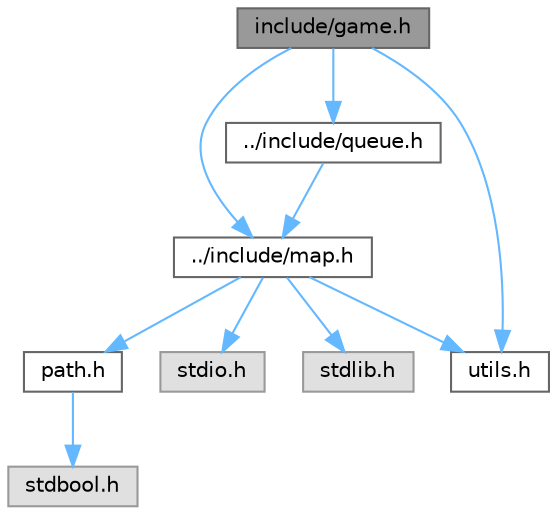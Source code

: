 digraph "include/game.h"
{
 // LATEX_PDF_SIZE
  bgcolor="transparent";
  edge [fontname=Helvetica,fontsize=10,labelfontname=Helvetica,labelfontsize=10];
  node [fontname=Helvetica,fontsize=10,shape=box,height=0.2,width=0.4];
  Node1 [label="include/game.h",height=0.2,width=0.4,color="gray40", fillcolor="grey60", style="filled", fontcolor="black",tooltip=" "];
  Node1 -> Node2 [color="steelblue1",style="solid"];
  Node2 [label="../include/map.h",height=0.2,width=0.4,color="grey40", fillcolor="white", style="filled",URL="$map_8h.html",tooltip="File containing all most of the functions used with the map."];
  Node2 -> Node3 [color="steelblue1",style="solid"];
  Node3 [label="path.h",height=0.2,width=0.4,color="grey40", fillcolor="white", style="filled",URL="$path_8h.html",tooltip=" "];
  Node3 -> Node4 [color="steelblue1",style="solid"];
  Node4 [label="stdbool.h",height=0.2,width=0.4,color="grey60", fillcolor="#E0E0E0", style="filled",tooltip=" "];
  Node2 -> Node5 [color="steelblue1",style="solid"];
  Node5 [label="utils.h",height=0.2,width=0.4,color="grey40", fillcolor="white", style="filled",URL="$utils_8h.html",tooltip="this file contains useful extra structs and enums"];
  Node2 -> Node6 [color="steelblue1",style="solid"];
  Node6 [label="stdio.h",height=0.2,width=0.4,color="grey60", fillcolor="#E0E0E0", style="filled",tooltip=" "];
  Node2 -> Node7 [color="steelblue1",style="solid"];
  Node7 [label="stdlib.h",height=0.2,width=0.4,color="grey60", fillcolor="#E0E0E0", style="filled",tooltip=" "];
  Node1 -> Node5 [color="steelblue1",style="solid"];
  Node1 -> Node8 [color="steelblue1",style="solid"];
  Node8 [label="../include/queue.h",height=0.2,width=0.4,color="grey40", fillcolor="white", style="filled",URL="$queue_8h.html",tooltip="contain functions that control the queue"];
  Node8 -> Node2 [color="steelblue1",style="solid"];
}

